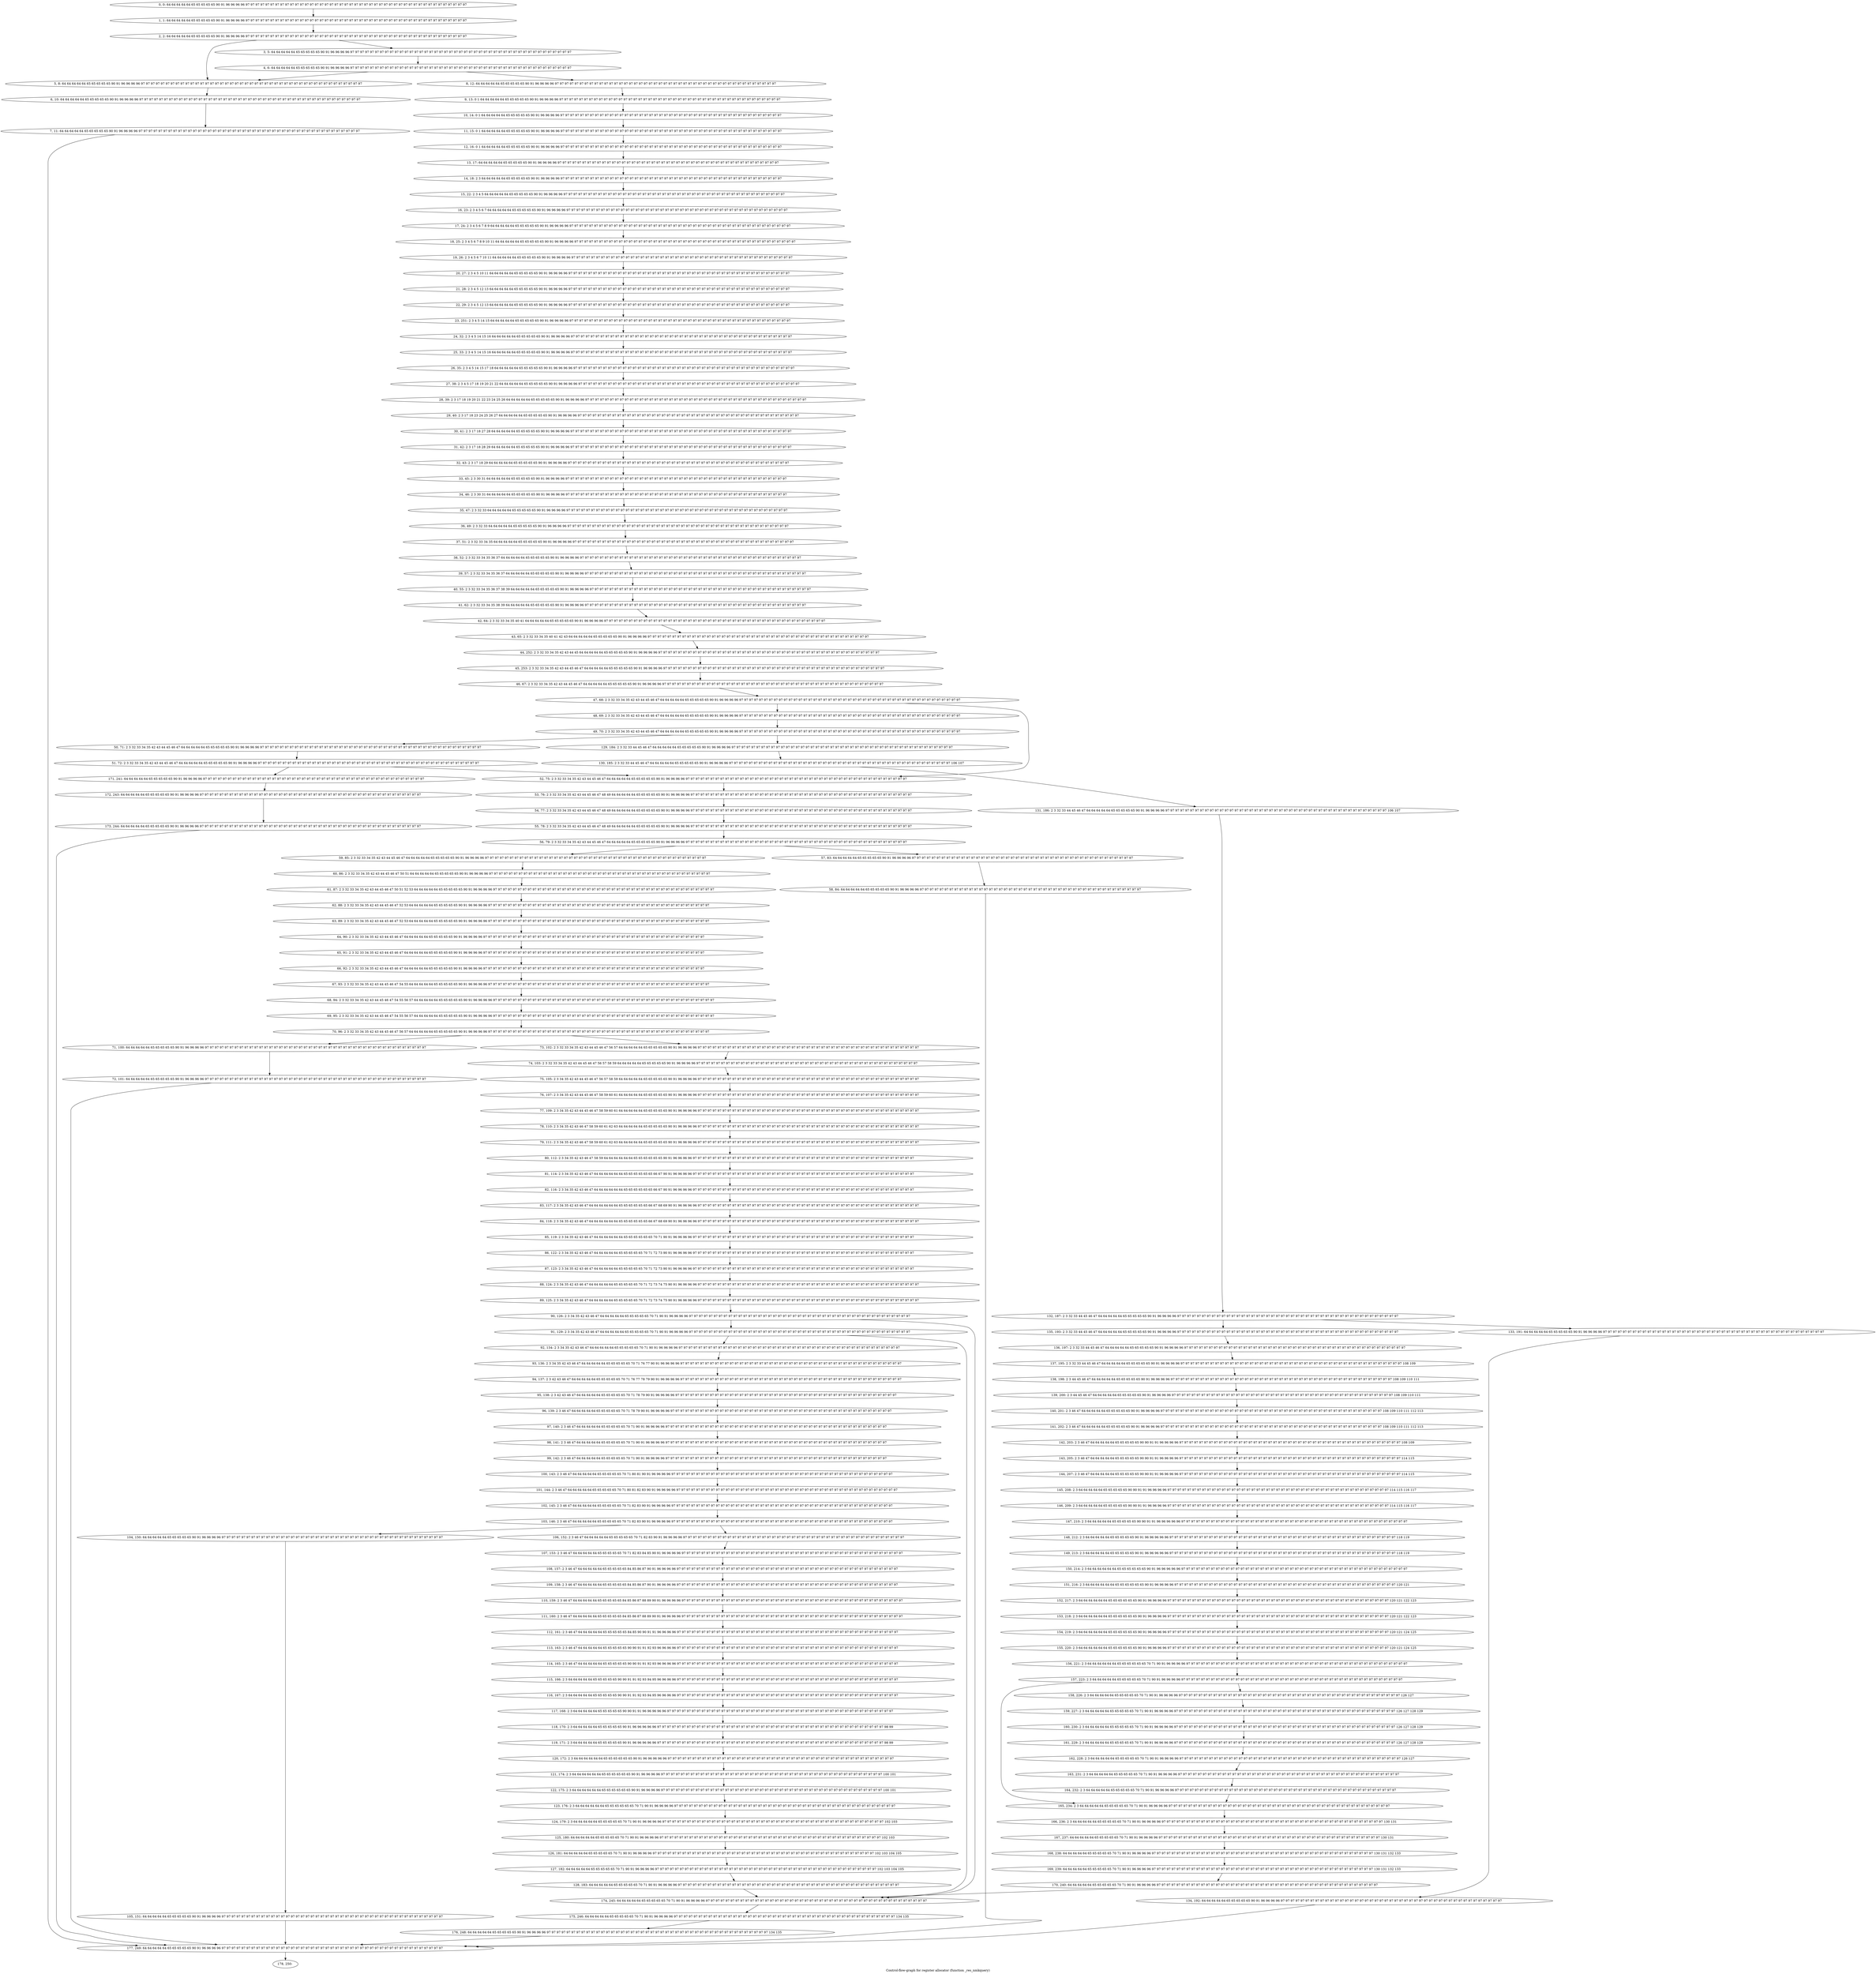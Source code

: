 digraph G {
graph [label="Control-flow-graph for register allocator (function _res_nmkquery)"]
0[label="0, 0: 64 64 64 64 64 65 65 65 65 65 90 91 96 96 96 96 97 97 97 97 97 97 97 97 97 97 97 97 97 97 97 97 97 97 97 97 97 97 97 97 97 97 97 97 97 97 97 97 97 97 97 97 97 97 97 97 97 97 97 97 97 "];
1[label="1, 1: 64 64 64 64 64 65 65 65 65 65 90 91 96 96 96 96 97 97 97 97 97 97 97 97 97 97 97 97 97 97 97 97 97 97 97 97 97 97 97 97 97 97 97 97 97 97 97 97 97 97 97 97 97 97 97 97 97 97 97 97 97 "];
2[label="2, 2: 64 64 64 64 64 65 65 65 65 65 90 91 96 96 96 96 97 97 97 97 97 97 97 97 97 97 97 97 97 97 97 97 97 97 97 97 97 97 97 97 97 97 97 97 97 97 97 97 97 97 97 97 97 97 97 97 97 97 97 97 97 "];
3[label="3, 5: 64 64 64 64 64 65 65 65 65 65 90 91 96 96 96 96 97 97 97 97 97 97 97 97 97 97 97 97 97 97 97 97 97 97 97 97 97 97 97 97 97 97 97 97 97 97 97 97 97 97 97 97 97 97 97 97 97 97 97 97 97 "];
4[label="4, 6: 64 64 64 64 64 65 65 65 65 65 90 91 96 96 96 96 97 97 97 97 97 97 97 97 97 97 97 97 97 97 97 97 97 97 97 97 97 97 97 97 97 97 97 97 97 97 97 97 97 97 97 97 97 97 97 97 97 97 97 97 97 "];
5[label="5, 8: 64 64 64 64 64 65 65 65 65 65 90 91 96 96 96 96 97 97 97 97 97 97 97 97 97 97 97 97 97 97 97 97 97 97 97 97 97 97 97 97 97 97 97 97 97 97 97 97 97 97 97 97 97 97 97 97 97 97 97 97 97 "];
6[label="6, 10: 64 64 64 64 64 65 65 65 65 65 90 91 96 96 96 96 97 97 97 97 97 97 97 97 97 97 97 97 97 97 97 97 97 97 97 97 97 97 97 97 97 97 97 97 97 97 97 97 97 97 97 97 97 97 97 97 97 97 97 97 97 "];
7[label="7, 11: 64 64 64 64 64 65 65 65 65 65 90 91 96 96 96 96 97 97 97 97 97 97 97 97 97 97 97 97 97 97 97 97 97 97 97 97 97 97 97 97 97 97 97 97 97 97 97 97 97 97 97 97 97 97 97 97 97 97 97 97 97 "];
8[label="8, 12: 64 64 64 64 64 65 65 65 65 65 90 91 96 96 96 96 97 97 97 97 97 97 97 97 97 97 97 97 97 97 97 97 97 97 97 97 97 97 97 97 97 97 97 97 97 97 97 97 97 97 97 97 97 97 97 97 97 97 97 97 97 "];
9[label="9, 13: 0 1 64 64 64 64 64 65 65 65 65 65 90 91 96 96 96 96 97 97 97 97 97 97 97 97 97 97 97 97 97 97 97 97 97 97 97 97 97 97 97 97 97 97 97 97 97 97 97 97 97 97 97 97 97 97 97 97 97 97 97 97 97 "];
10[label="10, 14: 0 1 64 64 64 64 64 65 65 65 65 65 90 91 96 96 96 96 97 97 97 97 97 97 97 97 97 97 97 97 97 97 97 97 97 97 97 97 97 97 97 97 97 97 97 97 97 97 97 97 97 97 97 97 97 97 97 97 97 97 97 97 97 "];
11[label="11, 15: 0 1 64 64 64 64 64 65 65 65 65 65 90 91 96 96 96 96 97 97 97 97 97 97 97 97 97 97 97 97 97 97 97 97 97 97 97 97 97 97 97 97 97 97 97 97 97 97 97 97 97 97 97 97 97 97 97 97 97 97 97 97 97 "];
12[label="12, 16: 0 1 64 64 64 64 64 65 65 65 65 65 90 91 96 96 96 96 97 97 97 97 97 97 97 97 97 97 97 97 97 97 97 97 97 97 97 97 97 97 97 97 97 97 97 97 97 97 97 97 97 97 97 97 97 97 97 97 97 97 97 97 97 "];
13[label="13, 17: 64 64 64 64 64 65 65 65 65 65 90 91 96 96 96 96 97 97 97 97 97 97 97 97 97 97 97 97 97 97 97 97 97 97 97 97 97 97 97 97 97 97 97 97 97 97 97 97 97 97 97 97 97 97 97 97 97 97 97 97 97 "];
14[label="14, 18: 2 3 64 64 64 64 64 65 65 65 65 65 90 91 96 96 96 96 97 97 97 97 97 97 97 97 97 97 97 97 97 97 97 97 97 97 97 97 97 97 97 97 97 97 97 97 97 97 97 97 97 97 97 97 97 97 97 97 97 97 97 97 97 "];
15[label="15, 22: 2 3 4 5 64 64 64 64 64 65 65 65 65 65 90 91 96 96 96 96 97 97 97 97 97 97 97 97 97 97 97 97 97 97 97 97 97 97 97 97 97 97 97 97 97 97 97 97 97 97 97 97 97 97 97 97 97 97 97 97 97 97 97 97 97 "];
16[label="16, 23: 2 3 4 5 6 7 64 64 64 64 64 65 65 65 65 65 90 91 96 96 96 96 97 97 97 97 97 97 97 97 97 97 97 97 97 97 97 97 97 97 97 97 97 97 97 97 97 97 97 97 97 97 97 97 97 97 97 97 97 97 97 97 97 97 97 97 97 "];
17[label="17, 24: 2 3 4 5 6 7 8 9 64 64 64 64 64 65 65 65 65 65 90 91 96 96 96 96 97 97 97 97 97 97 97 97 97 97 97 97 97 97 97 97 97 97 97 97 97 97 97 97 97 97 97 97 97 97 97 97 97 97 97 97 97 97 97 97 97 97 97 97 97 "];
18[label="18, 25: 2 3 4 5 6 7 8 9 10 11 64 64 64 64 64 65 65 65 65 65 90 91 96 96 96 96 97 97 97 97 97 97 97 97 97 97 97 97 97 97 97 97 97 97 97 97 97 97 97 97 97 97 97 97 97 97 97 97 97 97 97 97 97 97 97 97 97 97 97 97 97 "];
19[label="19, 26: 2 3 4 5 6 7 10 11 64 64 64 64 64 65 65 65 65 65 90 91 96 96 96 96 97 97 97 97 97 97 97 97 97 97 97 97 97 97 97 97 97 97 97 97 97 97 97 97 97 97 97 97 97 97 97 97 97 97 97 97 97 97 97 97 97 97 97 97 97 "];
20[label="20, 27: 2 3 4 5 10 11 64 64 64 64 64 65 65 65 65 65 90 91 96 96 96 96 97 97 97 97 97 97 97 97 97 97 97 97 97 97 97 97 97 97 97 97 97 97 97 97 97 97 97 97 97 97 97 97 97 97 97 97 97 97 97 97 97 97 97 97 97 "];
21[label="21, 28: 2 3 4 5 12 13 64 64 64 64 64 65 65 65 65 65 90 91 96 96 96 96 97 97 97 97 97 97 97 97 97 97 97 97 97 97 97 97 97 97 97 97 97 97 97 97 97 97 97 97 97 97 97 97 97 97 97 97 97 97 97 97 97 97 97 97 97 "];
22[label="22, 29: 2 3 4 5 12 13 64 64 64 64 64 65 65 65 65 65 90 91 96 96 96 96 97 97 97 97 97 97 97 97 97 97 97 97 97 97 97 97 97 97 97 97 97 97 97 97 97 97 97 97 97 97 97 97 97 97 97 97 97 97 97 97 97 97 97 97 97 "];
23[label="23, 251: 2 3 4 5 14 15 64 64 64 64 64 65 65 65 65 65 90 91 96 96 96 96 97 97 97 97 97 97 97 97 97 97 97 97 97 97 97 97 97 97 97 97 97 97 97 97 97 97 97 97 97 97 97 97 97 97 97 97 97 97 97 97 97 97 97 97 97 "];
24[label="24, 32: 2 3 4 5 14 15 16 64 64 64 64 64 65 65 65 65 65 90 91 96 96 96 96 97 97 97 97 97 97 97 97 97 97 97 97 97 97 97 97 97 97 97 97 97 97 97 97 97 97 97 97 97 97 97 97 97 97 97 97 97 97 97 97 97 97 97 97 97 "];
25[label="25, 33: 2 3 4 5 14 15 16 64 64 64 64 64 65 65 65 65 65 90 91 96 96 96 96 97 97 97 97 97 97 97 97 97 97 97 97 97 97 97 97 97 97 97 97 97 97 97 97 97 97 97 97 97 97 97 97 97 97 97 97 97 97 97 97 97 97 97 97 97 "];
26[label="26, 35: 2 3 4 5 14 15 17 18 64 64 64 64 64 65 65 65 65 65 90 91 96 96 96 96 97 97 97 97 97 97 97 97 97 97 97 97 97 97 97 97 97 97 97 97 97 97 97 97 97 97 97 97 97 97 97 97 97 97 97 97 97 97 97 97 97 97 97 97 97 "];
27[label="27, 38: 2 3 4 5 17 18 19 20 21 22 64 64 64 64 64 65 65 65 65 65 90 91 96 96 96 96 97 97 97 97 97 97 97 97 97 97 97 97 97 97 97 97 97 97 97 97 97 97 97 97 97 97 97 97 97 97 97 97 97 97 97 97 97 97 97 97 97 97 97 97 97 "];
28[label="28, 39: 2 3 17 18 19 20 21 22 23 24 25 26 64 64 64 64 64 65 65 65 65 65 90 91 96 96 96 96 97 97 97 97 97 97 97 97 97 97 97 97 97 97 97 97 97 97 97 97 97 97 97 97 97 97 97 97 97 97 97 97 97 97 97 97 97 97 97 97 97 97 97 97 97 "];
29[label="29, 40: 2 3 17 18 23 24 25 26 27 64 64 64 64 64 65 65 65 65 65 90 91 96 96 96 96 97 97 97 97 97 97 97 97 97 97 97 97 97 97 97 97 97 97 97 97 97 97 97 97 97 97 97 97 97 97 97 97 97 97 97 97 97 97 97 97 97 97 97 97 97 "];
30[label="30, 41: 2 3 17 18 27 28 64 64 64 64 64 65 65 65 65 65 90 91 96 96 96 96 97 97 97 97 97 97 97 97 97 97 97 97 97 97 97 97 97 97 97 97 97 97 97 97 97 97 97 97 97 97 97 97 97 97 97 97 97 97 97 97 97 97 97 97 97 "];
31[label="31, 42: 2 3 17 18 28 29 64 64 64 64 64 65 65 65 65 65 90 91 96 96 96 96 97 97 97 97 97 97 97 97 97 97 97 97 97 97 97 97 97 97 97 97 97 97 97 97 97 97 97 97 97 97 97 97 97 97 97 97 97 97 97 97 97 97 97 97 97 "];
32[label="32, 43: 2 3 17 18 29 64 64 64 64 64 65 65 65 65 65 90 91 96 96 96 96 97 97 97 97 97 97 97 97 97 97 97 97 97 97 97 97 97 97 97 97 97 97 97 97 97 97 97 97 97 97 97 97 97 97 97 97 97 97 97 97 97 97 97 97 97 "];
33[label="33, 45: 2 3 30 31 64 64 64 64 64 65 65 65 65 65 90 91 96 96 96 96 97 97 97 97 97 97 97 97 97 97 97 97 97 97 97 97 97 97 97 97 97 97 97 97 97 97 97 97 97 97 97 97 97 97 97 97 97 97 97 97 97 97 97 97 97 "];
34[label="34, 46: 2 3 30 31 64 64 64 64 64 65 65 65 65 65 90 91 96 96 96 96 97 97 97 97 97 97 97 97 97 97 97 97 97 97 97 97 97 97 97 97 97 97 97 97 97 97 97 97 97 97 97 97 97 97 97 97 97 97 97 97 97 97 97 97 97 "];
35[label="35, 47: 2 3 32 33 64 64 64 64 64 65 65 65 65 65 90 91 96 96 96 96 97 97 97 97 97 97 97 97 97 97 97 97 97 97 97 97 97 97 97 97 97 97 97 97 97 97 97 97 97 97 97 97 97 97 97 97 97 97 97 97 97 97 97 97 97 "];
36[label="36, 49: 2 3 32 33 64 64 64 64 64 65 65 65 65 65 90 91 96 96 96 96 97 97 97 97 97 97 97 97 97 97 97 97 97 97 97 97 97 97 97 97 97 97 97 97 97 97 97 97 97 97 97 97 97 97 97 97 97 97 97 97 97 97 97 97 97 "];
37[label="37, 51: 2 3 32 33 34 35 64 64 64 64 64 65 65 65 65 65 90 91 96 96 96 96 97 97 97 97 97 97 97 97 97 97 97 97 97 97 97 97 97 97 97 97 97 97 97 97 97 97 97 97 97 97 97 97 97 97 97 97 97 97 97 97 97 97 97 97 97 "];
38[label="38, 52: 2 3 32 33 34 35 36 37 64 64 64 64 64 65 65 65 65 65 90 91 96 96 96 96 97 97 97 97 97 97 97 97 97 97 97 97 97 97 97 97 97 97 97 97 97 97 97 97 97 97 97 97 97 97 97 97 97 97 97 97 97 97 97 97 97 97 97 97 97 "];
39[label="39, 57: 2 3 32 33 34 35 36 37 64 64 64 64 64 65 65 65 65 65 90 91 96 96 96 96 97 97 97 97 97 97 97 97 97 97 97 97 97 97 97 97 97 97 97 97 97 97 97 97 97 97 97 97 97 97 97 97 97 97 97 97 97 97 97 97 97 97 97 97 97 "];
40[label="40, 55: 2 3 32 33 34 35 36 37 38 39 64 64 64 64 64 65 65 65 65 65 90 91 96 96 96 96 97 97 97 97 97 97 97 97 97 97 97 97 97 97 97 97 97 97 97 97 97 97 97 97 97 97 97 97 97 97 97 97 97 97 97 97 97 97 97 97 97 97 97 97 97 "];
41[label="41, 62: 2 3 32 33 34 35 38 39 64 64 64 64 64 65 65 65 65 65 90 91 96 96 96 96 97 97 97 97 97 97 97 97 97 97 97 97 97 97 97 97 97 97 97 97 97 97 97 97 97 97 97 97 97 97 97 97 97 97 97 97 97 97 97 97 97 97 97 97 97 "];
42[label="42, 64: 2 3 32 33 34 35 40 41 64 64 64 64 64 65 65 65 65 65 90 91 96 96 96 96 97 97 97 97 97 97 97 97 97 97 97 97 97 97 97 97 97 97 97 97 97 97 97 97 97 97 97 97 97 97 97 97 97 97 97 97 97 97 97 97 97 97 97 97 97 "];
43[label="43, 65: 2 3 32 33 34 35 40 41 42 43 64 64 64 64 64 65 65 65 65 65 90 91 96 96 96 96 97 97 97 97 97 97 97 97 97 97 97 97 97 97 97 97 97 97 97 97 97 97 97 97 97 97 97 97 97 97 97 97 97 97 97 97 97 97 97 97 97 97 97 97 97 "];
44[label="44, 252: 2 3 32 33 34 35 42 43 44 45 64 64 64 64 64 65 65 65 65 65 90 91 96 96 96 96 97 97 97 97 97 97 97 97 97 97 97 97 97 97 97 97 97 97 97 97 97 97 97 97 97 97 97 97 97 97 97 97 97 97 97 97 97 97 97 97 97 97 97 97 97 "];
45[label="45, 253: 2 3 32 33 34 35 42 43 44 45 46 47 64 64 64 64 64 65 65 65 65 65 90 91 96 96 96 96 97 97 97 97 97 97 97 97 97 97 97 97 97 97 97 97 97 97 97 97 97 97 97 97 97 97 97 97 97 97 97 97 97 97 97 97 97 97 97 97 97 97 97 97 97 "];
46[label="46, 67: 2 3 32 33 34 35 42 43 44 45 46 47 64 64 64 64 64 65 65 65 65 65 90 91 96 96 96 96 97 97 97 97 97 97 97 97 97 97 97 97 97 97 97 97 97 97 97 97 97 97 97 97 97 97 97 97 97 97 97 97 97 97 97 97 97 97 97 97 97 97 97 97 97 "];
47[label="47, 68: 2 3 32 33 34 35 42 43 44 45 46 47 64 64 64 64 64 65 65 65 65 65 90 91 96 96 96 96 97 97 97 97 97 97 97 97 97 97 97 97 97 97 97 97 97 97 97 97 97 97 97 97 97 97 97 97 97 97 97 97 97 97 97 97 97 97 97 97 97 97 97 97 97 "];
48[label="48, 69: 2 3 32 33 34 35 42 43 44 45 46 47 64 64 64 64 64 65 65 65 65 65 90 91 96 96 96 96 97 97 97 97 97 97 97 97 97 97 97 97 97 97 97 97 97 97 97 97 97 97 97 97 97 97 97 97 97 97 97 97 97 97 97 97 97 97 97 97 97 97 97 97 97 "];
49[label="49, 70: 2 3 32 33 34 35 42 43 44 45 46 47 64 64 64 64 64 65 65 65 65 65 90 91 96 96 96 96 97 97 97 97 97 97 97 97 97 97 97 97 97 97 97 97 97 97 97 97 97 97 97 97 97 97 97 97 97 97 97 97 97 97 97 97 97 97 97 97 97 97 97 97 97 "];
50[label="50, 71: 2 3 32 33 34 35 42 43 44 45 46 47 64 64 64 64 64 65 65 65 65 65 90 91 96 96 96 96 97 97 97 97 97 97 97 97 97 97 97 97 97 97 97 97 97 97 97 97 97 97 97 97 97 97 97 97 97 97 97 97 97 97 97 97 97 97 97 97 97 97 97 97 97 "];
51[label="51, 72: 2 3 32 33 34 35 42 43 44 45 46 47 64 64 64 64 64 65 65 65 65 65 90 91 96 96 96 96 97 97 97 97 97 97 97 97 97 97 97 97 97 97 97 97 97 97 97 97 97 97 97 97 97 97 97 97 97 97 97 97 97 97 97 97 97 97 97 97 97 97 97 97 97 "];
52[label="52, 75: 2 3 32 33 34 35 42 43 44 45 46 47 64 64 64 64 64 65 65 65 65 65 90 91 96 96 96 96 97 97 97 97 97 97 97 97 97 97 97 97 97 97 97 97 97 97 97 97 97 97 97 97 97 97 97 97 97 97 97 97 97 97 97 97 97 97 97 97 97 97 97 97 97 "];
53[label="53, 76: 2 3 32 33 34 35 42 43 44 45 46 47 48 49 64 64 64 64 64 65 65 65 65 65 90 91 96 96 96 96 97 97 97 97 97 97 97 97 97 97 97 97 97 97 97 97 97 97 97 97 97 97 97 97 97 97 97 97 97 97 97 97 97 97 97 97 97 97 97 97 97 97 97 97 97 "];
54[label="54, 77: 2 3 32 33 34 35 42 43 44 45 46 47 48 49 64 64 64 64 64 65 65 65 65 65 90 91 96 96 96 96 97 97 97 97 97 97 97 97 97 97 97 97 97 97 97 97 97 97 97 97 97 97 97 97 97 97 97 97 97 97 97 97 97 97 97 97 97 97 97 97 97 97 97 97 97 "];
55[label="55, 78: 2 3 32 33 34 35 42 43 44 45 46 47 48 49 64 64 64 64 64 65 65 65 65 65 90 91 96 96 96 96 97 97 97 97 97 97 97 97 97 97 97 97 97 97 97 97 97 97 97 97 97 97 97 97 97 97 97 97 97 97 97 97 97 97 97 97 97 97 97 97 97 97 97 97 97 "];
56[label="56, 79: 2 3 32 33 34 35 42 43 44 45 46 47 64 64 64 64 64 65 65 65 65 65 90 91 96 96 96 96 97 97 97 97 97 97 97 97 97 97 97 97 97 97 97 97 97 97 97 97 97 97 97 97 97 97 97 97 97 97 97 97 97 97 97 97 97 97 97 97 97 97 97 97 97 "];
57[label="57, 83: 64 64 64 64 64 65 65 65 65 65 90 91 96 96 96 96 97 97 97 97 97 97 97 97 97 97 97 97 97 97 97 97 97 97 97 97 97 97 97 97 97 97 97 97 97 97 97 97 97 97 97 97 97 97 97 97 97 97 97 97 97 "];
58[label="58, 84: 64 64 64 64 64 65 65 65 65 65 90 91 96 96 96 96 97 97 97 97 97 97 97 97 97 97 97 97 97 97 97 97 97 97 97 97 97 97 97 97 97 97 97 97 97 97 97 97 97 97 97 97 97 97 97 97 97 97 97 97 97 "];
59[label="59, 85: 2 3 32 33 34 35 42 43 44 45 46 47 64 64 64 64 64 65 65 65 65 65 90 91 96 96 96 96 97 97 97 97 97 97 97 97 97 97 97 97 97 97 97 97 97 97 97 97 97 97 97 97 97 97 97 97 97 97 97 97 97 97 97 97 97 97 97 97 97 97 97 97 97 "];
60[label="60, 86: 2 3 32 33 34 35 42 43 44 45 46 47 50 51 64 64 64 64 64 65 65 65 65 65 90 91 96 96 96 96 97 97 97 97 97 97 97 97 97 97 97 97 97 97 97 97 97 97 97 97 97 97 97 97 97 97 97 97 97 97 97 97 97 97 97 97 97 97 97 97 97 97 97 97 97 "];
61[label="61, 87: 2 3 32 33 34 35 42 43 44 45 46 47 50 51 52 53 64 64 64 64 64 65 65 65 65 65 90 91 96 96 96 96 97 97 97 97 97 97 97 97 97 97 97 97 97 97 97 97 97 97 97 97 97 97 97 97 97 97 97 97 97 97 97 97 97 97 97 97 97 97 97 97 97 97 97 97 97 "];
62[label="62, 88: 2 3 32 33 34 35 42 43 44 45 46 47 52 53 64 64 64 64 64 65 65 65 65 65 90 91 96 96 96 96 97 97 97 97 97 97 97 97 97 97 97 97 97 97 97 97 97 97 97 97 97 97 97 97 97 97 97 97 97 97 97 97 97 97 97 97 97 97 97 97 97 97 97 97 97 "];
63[label="63, 89: 2 3 32 33 34 35 42 43 44 45 46 47 52 53 64 64 64 64 64 65 65 65 65 65 90 91 96 96 96 96 97 97 97 97 97 97 97 97 97 97 97 97 97 97 97 97 97 97 97 97 97 97 97 97 97 97 97 97 97 97 97 97 97 97 97 97 97 97 97 97 97 97 97 97 97 "];
64[label="64, 90: 2 3 32 33 34 35 42 43 44 45 46 47 64 64 64 64 64 65 65 65 65 65 90 91 96 96 96 96 97 97 97 97 97 97 97 97 97 97 97 97 97 97 97 97 97 97 97 97 97 97 97 97 97 97 97 97 97 97 97 97 97 97 97 97 97 97 97 97 97 97 97 97 97 "];
65[label="65, 91: 2 3 32 33 34 35 42 43 44 45 46 47 64 64 64 64 64 65 65 65 65 65 90 91 96 96 96 96 97 97 97 97 97 97 97 97 97 97 97 97 97 97 97 97 97 97 97 97 97 97 97 97 97 97 97 97 97 97 97 97 97 97 97 97 97 97 97 97 97 97 97 97 97 "];
66[label="66, 92: 2 3 32 33 34 35 42 43 44 45 46 47 64 64 64 64 64 65 65 65 65 65 90 91 96 96 96 96 97 97 97 97 97 97 97 97 97 97 97 97 97 97 97 97 97 97 97 97 97 97 97 97 97 97 97 97 97 97 97 97 97 97 97 97 97 97 97 97 97 97 97 97 97 "];
67[label="67, 93: 2 3 32 33 34 35 42 43 44 45 46 47 54 55 64 64 64 64 64 65 65 65 65 65 90 91 96 96 96 96 97 97 97 97 97 97 97 97 97 97 97 97 97 97 97 97 97 97 97 97 97 97 97 97 97 97 97 97 97 97 97 97 97 97 97 97 97 97 97 97 97 97 97 97 97 "];
68[label="68, 94: 2 3 32 33 34 35 42 43 44 45 46 47 54 55 56 57 64 64 64 64 64 65 65 65 65 65 90 91 96 96 96 96 97 97 97 97 97 97 97 97 97 97 97 97 97 97 97 97 97 97 97 97 97 97 97 97 97 97 97 97 97 97 97 97 97 97 97 97 97 97 97 97 97 97 97 97 97 "];
69[label="69, 95: 2 3 32 33 34 35 42 43 44 45 46 47 54 55 56 57 64 64 64 64 64 65 65 65 65 65 90 91 96 96 96 96 97 97 97 97 97 97 97 97 97 97 97 97 97 97 97 97 97 97 97 97 97 97 97 97 97 97 97 97 97 97 97 97 97 97 97 97 97 97 97 97 97 97 97 97 97 "];
70[label="70, 96: 2 3 32 33 34 35 42 43 44 45 46 47 56 57 64 64 64 64 64 65 65 65 65 65 90 91 96 96 96 96 97 97 97 97 97 97 97 97 97 97 97 97 97 97 97 97 97 97 97 97 97 97 97 97 97 97 97 97 97 97 97 97 97 97 97 97 97 97 97 97 97 97 97 97 97 "];
71[label="71, 100: 64 64 64 64 64 65 65 65 65 65 90 91 96 96 96 96 97 97 97 97 97 97 97 97 97 97 97 97 97 97 97 97 97 97 97 97 97 97 97 97 97 97 97 97 97 97 97 97 97 97 97 97 97 97 97 97 97 97 97 97 97 "];
72[label="72, 101: 64 64 64 64 64 65 65 65 65 65 90 91 96 96 96 96 97 97 97 97 97 97 97 97 97 97 97 97 97 97 97 97 97 97 97 97 97 97 97 97 97 97 97 97 97 97 97 97 97 97 97 97 97 97 97 97 97 97 97 97 97 "];
73[label="73, 102: 2 3 32 33 34 35 42 43 44 45 46 47 56 57 64 64 64 64 64 65 65 65 65 65 90 91 96 96 96 96 97 97 97 97 97 97 97 97 97 97 97 97 97 97 97 97 97 97 97 97 97 97 97 97 97 97 97 97 97 97 97 97 97 97 97 97 97 97 97 97 97 97 97 97 97 "];
74[label="74, 103: 2 3 32 33 34 35 42 43 44 45 46 47 56 57 58 59 64 64 64 64 64 65 65 65 65 65 90 91 96 96 96 96 97 97 97 97 97 97 97 97 97 97 97 97 97 97 97 97 97 97 97 97 97 97 97 97 97 97 97 97 97 97 97 97 97 97 97 97 97 97 97 97 97 97 97 97 97 "];
75[label="75, 105: 2 3 34 35 42 43 44 45 46 47 56 57 58 59 64 64 64 64 64 65 65 65 65 65 90 91 96 96 96 96 97 97 97 97 97 97 97 97 97 97 97 97 97 97 97 97 97 97 97 97 97 97 97 97 97 97 97 97 97 97 97 97 97 97 97 97 97 97 97 97 97 97 97 97 97 "];
76[label="76, 107: 2 3 34 35 42 43 44 45 46 47 58 59 60 61 64 64 64 64 64 65 65 65 65 65 90 91 96 96 96 96 97 97 97 97 97 97 97 97 97 97 97 97 97 97 97 97 97 97 97 97 97 97 97 97 97 97 97 97 97 97 97 97 97 97 97 97 97 97 97 97 97 97 97 97 97 "];
77[label="77, 109: 2 3 34 35 42 43 44 45 46 47 58 59 60 61 64 64 64 64 64 65 65 65 65 65 90 91 96 96 96 96 97 97 97 97 97 97 97 97 97 97 97 97 97 97 97 97 97 97 97 97 97 97 97 97 97 97 97 97 97 97 97 97 97 97 97 97 97 97 97 97 97 97 97 97 97 "];
78[label="78, 110: 2 3 34 35 42 43 46 47 58 59 60 61 62 63 64 64 64 64 64 65 65 65 65 65 90 91 96 96 96 96 97 97 97 97 97 97 97 97 97 97 97 97 97 97 97 97 97 97 97 97 97 97 97 97 97 97 97 97 97 97 97 97 97 97 97 97 97 97 97 97 97 97 97 97 97 "];
79[label="79, 111: 2 3 34 35 42 43 46 47 58 59 60 61 62 63 64 64 64 64 64 65 65 65 65 65 90 91 96 96 96 96 97 97 97 97 97 97 97 97 97 97 97 97 97 97 97 97 97 97 97 97 97 97 97 97 97 97 97 97 97 97 97 97 97 97 97 97 97 97 97 97 97 97 97 97 97 "];
80[label="80, 112: 2 3 34 35 42 43 46 47 58 59 64 64 64 64 64 64 65 65 65 65 65 65 90 91 96 96 96 96 97 97 97 97 97 97 97 97 97 97 97 97 97 97 97 97 97 97 97 97 97 97 97 97 97 97 97 97 97 97 97 97 97 97 97 97 97 97 97 97 97 97 97 97 97 "];
81[label="81, 114: 2 3 34 35 42 43 46 47 64 64 64 64 64 64 65 65 65 65 65 65 66 67 90 91 96 96 96 96 97 97 97 97 97 97 97 97 97 97 97 97 97 97 97 97 97 97 97 97 97 97 97 97 97 97 97 97 97 97 97 97 97 97 97 97 97 97 97 97 97 97 97 97 97 "];
82[label="82, 116: 2 3 34 35 42 43 46 47 64 64 64 64 64 64 65 65 65 65 65 65 66 67 90 91 96 96 96 96 97 97 97 97 97 97 97 97 97 97 97 97 97 97 97 97 97 97 97 97 97 97 97 97 97 97 97 97 97 97 97 97 97 97 97 97 97 97 97 97 97 97 97 97 97 "];
83[label="83, 117: 2 3 34 35 42 43 46 47 64 64 64 64 64 64 65 65 65 65 65 65 66 67 68 69 90 91 96 96 96 96 97 97 97 97 97 97 97 97 97 97 97 97 97 97 97 97 97 97 97 97 97 97 97 97 97 97 97 97 97 97 97 97 97 97 97 97 97 97 97 97 97 97 97 97 97 "];
84[label="84, 118: 2 3 34 35 42 43 46 47 64 64 64 64 64 64 65 65 65 65 65 65 66 67 68 69 90 91 96 96 96 96 97 97 97 97 97 97 97 97 97 97 97 97 97 97 97 97 97 97 97 97 97 97 97 97 97 97 97 97 97 97 97 97 97 97 97 97 97 97 97 97 97 97 97 97 97 "];
85[label="85, 119: 2 3 34 35 42 43 46 47 64 64 64 64 64 64 65 65 65 65 65 65 70 71 90 91 96 96 96 96 97 97 97 97 97 97 97 97 97 97 97 97 97 97 97 97 97 97 97 97 97 97 97 97 97 97 97 97 97 97 97 97 97 97 97 97 97 97 97 97 97 97 97 97 97 "];
86[label="86, 122: 2 3 34 35 42 43 46 47 64 64 64 64 64 65 65 65 65 65 70 71 72 73 90 91 96 96 96 96 97 97 97 97 97 97 97 97 97 97 97 97 97 97 97 97 97 97 97 97 97 97 97 97 97 97 97 97 97 97 97 97 97 97 97 97 97 97 97 97 97 97 97 97 97 "];
87[label="87, 123: 2 3 34 35 42 43 46 47 64 64 64 64 64 65 65 65 65 65 70 71 72 73 90 91 96 96 96 96 97 97 97 97 97 97 97 97 97 97 97 97 97 97 97 97 97 97 97 97 97 97 97 97 97 97 97 97 97 97 97 97 97 97 97 97 97 97 97 97 97 97 97 97 97 "];
88[label="88, 124: 2 3 34 35 42 43 46 47 64 64 64 64 64 65 65 65 65 65 70 71 72 73 74 75 90 91 96 96 96 96 97 97 97 97 97 97 97 97 97 97 97 97 97 97 97 97 97 97 97 97 97 97 97 97 97 97 97 97 97 97 97 97 97 97 97 97 97 97 97 97 97 97 97 97 97 "];
89[label="89, 125: 2 3 34 35 42 43 46 47 64 64 64 64 64 65 65 65 65 65 70 71 72 73 74 75 90 91 96 96 96 96 97 97 97 97 97 97 97 97 97 97 97 97 97 97 97 97 97 97 97 97 97 97 97 97 97 97 97 97 97 97 97 97 97 97 97 97 97 97 97 97 97 97 97 97 97 "];
90[label="90, 126: 2 3 34 35 42 43 46 47 64 64 64 64 64 65 65 65 65 65 70 71 90 91 96 96 96 96 97 97 97 97 97 97 97 97 97 97 97 97 97 97 97 97 97 97 97 97 97 97 97 97 97 97 97 97 97 97 97 97 97 97 97 97 97 97 97 97 97 97 97 97 97 "];
91[label="91, 129: 2 3 34 35 42 43 46 47 64 64 64 64 64 65 65 65 65 65 70 71 90 91 96 96 96 96 97 97 97 97 97 97 97 97 97 97 97 97 97 97 97 97 97 97 97 97 97 97 97 97 97 97 97 97 97 97 97 97 97 97 97 97 97 97 97 97 97 97 97 97 97 "];
92[label="92, 134: 2 3 34 35 42 43 46 47 64 64 64 64 64 65 65 65 65 65 70 71 90 91 96 96 96 96 97 97 97 97 97 97 97 97 97 97 97 97 97 97 97 97 97 97 97 97 97 97 97 97 97 97 97 97 97 97 97 97 97 97 97 97 97 97 97 97 97 97 97 97 97 "];
93[label="93, 136: 2 3 34 35 42 43 46 47 64 64 64 64 64 65 65 65 65 65 70 71 76 77 90 91 96 96 96 96 97 97 97 97 97 97 97 97 97 97 97 97 97 97 97 97 97 97 97 97 97 97 97 97 97 97 97 97 97 97 97 97 97 97 97 97 97 97 97 97 97 97 97 97 97 "];
94[label="94, 137: 2 3 42 43 46 47 64 64 64 64 64 65 65 65 65 65 70 71 76 77 78 79 90 91 96 96 96 96 97 97 97 97 97 97 97 97 97 97 97 97 97 97 97 97 97 97 97 97 97 97 97 97 97 97 97 97 97 97 97 97 97 97 97 97 97 97 97 97 97 97 97 97 97 "];
95[label="95, 138: 2 3 42 43 46 47 64 64 64 64 64 65 65 65 65 65 70 71 78 79 90 91 96 96 96 96 97 97 97 97 97 97 97 97 97 97 97 97 97 97 97 97 97 97 97 97 97 97 97 97 97 97 97 97 97 97 97 97 97 97 97 97 97 97 97 97 97 97 97 97 97 "];
96[label="96, 139: 2 3 46 47 64 64 64 64 64 65 65 65 65 65 70 71 78 79 90 91 96 96 96 96 97 97 97 97 97 97 97 97 97 97 97 97 97 97 97 97 97 97 97 97 97 97 97 97 97 97 97 97 97 97 97 97 97 97 97 97 97 97 97 97 97 97 97 97 97 "];
97[label="97, 140: 2 3 46 47 64 64 64 64 64 65 65 65 65 65 70 71 90 91 96 96 96 96 97 97 97 97 97 97 97 97 97 97 97 97 97 97 97 97 97 97 97 97 97 97 97 97 97 97 97 97 97 97 97 97 97 97 97 97 97 97 97 97 97 97 97 97 97 "];
98[label="98, 141: 2 3 46 47 64 64 64 64 64 65 65 65 65 65 70 71 90 91 96 96 96 96 97 97 97 97 97 97 97 97 97 97 97 97 97 97 97 97 97 97 97 97 97 97 97 97 97 97 97 97 97 97 97 97 97 97 97 97 97 97 97 97 97 97 97 97 97 "];
99[label="99, 142: 2 3 46 47 64 64 64 64 64 65 65 65 65 65 70 71 90 91 96 96 96 96 97 97 97 97 97 97 97 97 97 97 97 97 97 97 97 97 97 97 97 97 97 97 97 97 97 97 97 97 97 97 97 97 97 97 97 97 97 97 97 97 97 97 97 97 97 "];
100[label="100, 143: 2 3 46 47 64 64 64 64 64 65 65 65 65 65 70 71 80 81 90 91 96 96 96 96 97 97 97 97 97 97 97 97 97 97 97 97 97 97 97 97 97 97 97 97 97 97 97 97 97 97 97 97 97 97 97 97 97 97 97 97 97 97 97 97 97 97 97 97 97 "];
101[label="101, 144: 2 3 46 47 64 64 64 64 64 65 65 65 65 65 70 71 80 81 82 83 90 91 96 96 96 96 97 97 97 97 97 97 97 97 97 97 97 97 97 97 97 97 97 97 97 97 97 97 97 97 97 97 97 97 97 97 97 97 97 97 97 97 97 97 97 97 97 97 97 97 97 "];
102[label="102, 145: 2 3 46 47 64 64 64 64 64 65 65 65 65 65 70 71 82 83 90 91 96 96 96 96 97 97 97 97 97 97 97 97 97 97 97 97 97 97 97 97 97 97 97 97 97 97 97 97 97 97 97 97 97 97 97 97 97 97 97 97 97 97 97 97 97 97 97 97 97 "];
103[label="103, 146: 2 3 46 47 64 64 64 64 64 65 65 65 65 65 70 71 82 83 90 91 96 96 96 96 97 97 97 97 97 97 97 97 97 97 97 97 97 97 97 97 97 97 97 97 97 97 97 97 97 97 97 97 97 97 97 97 97 97 97 97 97 97 97 97 97 97 97 97 97 "];
104[label="104, 150: 64 64 64 64 64 65 65 65 65 65 90 91 96 96 96 96 97 97 97 97 97 97 97 97 97 97 97 97 97 97 97 97 97 97 97 97 97 97 97 97 97 97 97 97 97 97 97 97 97 97 97 97 97 97 97 97 97 97 97 97 97 "];
105[label="105, 151: 64 64 64 64 64 65 65 65 65 65 90 91 96 96 96 96 97 97 97 97 97 97 97 97 97 97 97 97 97 97 97 97 97 97 97 97 97 97 97 97 97 97 97 97 97 97 97 97 97 97 97 97 97 97 97 97 97 97 97 97 97 "];
106[label="106, 152: 2 3 46 47 64 64 64 64 64 65 65 65 65 65 70 71 82 83 90 91 96 96 96 96 97 97 97 97 97 97 97 97 97 97 97 97 97 97 97 97 97 97 97 97 97 97 97 97 97 97 97 97 97 97 97 97 97 97 97 97 97 97 97 97 97 97 97 97 97 "];
107[label="107, 153: 2 3 46 47 64 64 64 64 64 65 65 65 65 65 70 71 82 83 84 85 90 91 96 96 96 96 97 97 97 97 97 97 97 97 97 97 97 97 97 97 97 97 97 97 97 97 97 97 97 97 97 97 97 97 97 97 97 97 97 97 97 97 97 97 97 97 97 97 97 97 97 "];
108[label="108, 157: 2 3 46 47 64 64 64 64 64 65 65 65 65 65 84 85 86 87 90 91 96 96 96 96 97 97 97 97 97 97 97 97 97 97 97 97 97 97 97 97 97 97 97 97 97 97 97 97 97 97 97 97 97 97 97 97 97 97 97 97 97 97 97 97 97 97 97 97 97 "];
109[label="109, 158: 2 3 46 47 64 64 64 64 64 65 65 65 65 65 84 85 86 87 90 91 96 96 96 96 97 97 97 97 97 97 97 97 97 97 97 97 97 97 97 97 97 97 97 97 97 97 97 97 97 97 97 97 97 97 97 97 97 97 97 97 97 97 97 97 97 97 97 97 97 "];
110[label="110, 159: 2 3 46 47 64 64 64 64 64 65 65 65 65 65 84 85 86 87 88 89 90 91 96 96 96 96 97 97 97 97 97 97 97 97 97 97 97 97 97 97 97 97 97 97 97 97 97 97 97 97 97 97 97 97 97 97 97 97 97 97 97 97 97 97 97 97 97 97 97 97 97 "];
111[label="111, 160: 2 3 46 47 64 64 64 64 64 65 65 65 65 65 84 85 86 87 88 89 90 91 96 96 96 96 97 97 97 97 97 97 97 97 97 97 97 97 97 97 97 97 97 97 97 97 97 97 97 97 97 97 97 97 97 97 97 97 97 97 97 97 97 97 97 97 97 97 97 97 97 "];
112[label="112, 161: 2 3 46 47 64 64 64 64 64 65 65 65 65 65 84 85 90 90 91 91 96 96 96 96 97 97 97 97 97 97 97 97 97 97 97 97 97 97 97 97 97 97 97 97 97 97 97 97 97 97 97 97 97 97 97 97 97 97 97 97 97 97 97 97 97 97 97 97 97 "];
113[label="113, 163: 2 3 46 47 64 64 64 64 64 65 65 65 65 65 90 90 91 91 92 93 96 96 96 96 97 97 97 97 97 97 97 97 97 97 97 97 97 97 97 97 97 97 97 97 97 97 97 97 97 97 97 97 97 97 97 97 97 97 97 97 97 97 97 97 97 97 97 97 97 "];
114[label="114, 165: 2 3 46 47 64 64 64 64 64 65 65 65 65 65 90 90 91 91 92 93 96 96 96 96 97 97 97 97 97 97 97 97 97 97 97 97 97 97 97 97 97 97 97 97 97 97 97 97 97 97 97 97 97 97 97 97 97 97 97 97 97 97 97 97 97 97 97 97 97 "];
115[label="115, 166: 2 3 64 64 64 64 64 65 65 65 65 65 90 90 91 91 92 93 94 95 96 96 96 96 97 97 97 97 97 97 97 97 97 97 97 97 97 97 97 97 97 97 97 97 97 97 97 97 97 97 97 97 97 97 97 97 97 97 97 97 97 97 97 97 97 97 97 97 97 "];
116[label="116, 167: 2 3 64 64 64 64 64 65 65 65 65 65 90 90 91 91 92 93 94 95 96 96 96 96 97 97 97 97 97 97 97 97 97 97 97 97 97 97 97 97 97 97 97 97 97 97 97 97 97 97 97 97 97 97 97 97 97 97 97 97 97 97 97 97 97 97 97 97 97 "];
117[label="117, 168: 2 3 64 64 64 64 64 65 65 65 65 65 90 90 91 91 96 96 96 96 96 97 97 97 97 97 97 97 97 97 97 97 97 97 97 97 97 97 97 97 97 97 97 97 97 97 97 97 97 97 97 97 97 97 97 97 97 97 97 97 97 97 97 97 97 97 97 "];
118[label="118, 170: 2 3 64 64 64 64 64 65 65 65 65 65 90 91 96 96 96 96 96 97 97 97 97 97 97 97 97 97 97 97 97 97 97 97 97 97 97 97 97 97 97 97 97 97 97 97 97 97 97 97 97 97 97 97 97 97 97 97 97 97 97 97 97 97 97 98 99 "];
119[label="119, 171: 2 3 64 64 64 64 64 65 65 65 65 65 90 91 96 96 96 96 96 97 97 97 97 97 97 97 97 97 97 97 97 97 97 97 97 97 97 97 97 97 97 97 97 97 97 97 97 97 97 97 97 97 97 97 97 97 97 97 97 97 97 97 97 97 97 98 99 "];
120[label="120, 172: 2 3 64 64 64 64 64 64 65 65 65 65 65 65 90 91 96 96 96 96 96 97 97 97 97 97 97 97 97 97 97 97 97 97 97 97 97 97 97 97 97 97 97 97 97 97 97 97 97 97 97 97 97 97 97 97 97 97 97 97 97 97 97 97 97 97 97 "];
121[label="121, 174: 2 3 64 64 64 64 64 64 65 65 65 65 65 65 90 91 96 96 96 96 97 97 97 97 97 97 97 97 97 97 97 97 97 97 97 97 97 97 97 97 97 97 97 97 97 97 97 97 97 97 97 97 97 97 97 97 97 97 97 97 97 97 97 97 97 100 101 "];
122[label="122, 175: 2 3 64 64 64 64 64 64 65 65 65 65 65 65 90 91 96 96 96 96 97 97 97 97 97 97 97 97 97 97 97 97 97 97 97 97 97 97 97 97 97 97 97 97 97 97 97 97 97 97 97 97 97 97 97 97 97 97 97 97 97 97 97 97 97 100 101 "];
123[label="123, 176: 2 3 64 64 64 64 64 64 65 65 65 65 65 65 70 71 90 91 96 96 96 96 97 97 97 97 97 97 97 97 97 97 97 97 97 97 97 97 97 97 97 97 97 97 97 97 97 97 97 97 97 97 97 97 97 97 97 97 97 97 97 97 97 97 97 97 97 "];
124[label="124, 179: 2 3 64 64 64 64 64 65 65 65 65 65 70 71 90 91 96 96 96 96 97 97 97 97 97 97 97 97 97 97 97 97 97 97 97 97 97 97 97 97 97 97 97 97 97 97 97 97 97 97 97 97 97 97 97 97 97 97 97 97 97 97 97 97 97 102 103 "];
125[label="125, 180: 64 64 64 64 64 65 65 65 65 65 70 71 90 91 96 96 96 96 97 97 97 97 97 97 97 97 97 97 97 97 97 97 97 97 97 97 97 97 97 97 97 97 97 97 97 97 97 97 97 97 97 97 97 97 97 97 97 97 97 97 97 97 97 102 103 "];
126[label="126, 181: 64 64 64 64 64 65 65 65 65 65 70 71 90 91 96 96 96 96 97 97 97 97 97 97 97 97 97 97 97 97 97 97 97 97 97 97 97 97 97 97 97 97 97 97 97 97 97 97 97 97 97 97 97 97 97 97 97 97 97 97 97 97 97 102 103 104 105 "];
127[label="127, 182: 64 64 64 64 64 65 65 65 65 65 70 71 90 91 96 96 96 96 97 97 97 97 97 97 97 97 97 97 97 97 97 97 97 97 97 97 97 97 97 97 97 97 97 97 97 97 97 97 97 97 97 97 97 97 97 97 97 97 97 97 97 97 97 102 103 104 105 "];
128[label="128, 183: 64 64 64 64 64 65 65 65 65 65 70 71 90 91 96 96 96 96 97 97 97 97 97 97 97 97 97 97 97 97 97 97 97 97 97 97 97 97 97 97 97 97 97 97 97 97 97 97 97 97 97 97 97 97 97 97 97 97 97 97 97 97 97 "];
129[label="129, 184: 2 3 32 33 44 45 46 47 64 64 64 64 64 65 65 65 65 65 90 91 96 96 96 96 97 97 97 97 97 97 97 97 97 97 97 97 97 97 97 97 97 97 97 97 97 97 97 97 97 97 97 97 97 97 97 97 97 97 97 97 97 97 97 97 97 97 97 97 97 "];
130[label="130, 185: 2 3 32 33 44 45 46 47 64 64 64 64 64 65 65 65 65 65 90 91 96 96 96 96 97 97 97 97 97 97 97 97 97 97 97 97 97 97 97 97 97 97 97 97 97 97 97 97 97 97 97 97 97 97 97 97 97 97 97 97 97 97 97 97 97 97 97 97 97 106 107 "];
131[label="131, 186: 2 3 32 33 44 45 46 47 64 64 64 64 64 65 65 65 65 65 90 91 96 96 96 96 97 97 97 97 97 97 97 97 97 97 97 97 97 97 97 97 97 97 97 97 97 97 97 97 97 97 97 97 97 97 97 97 97 97 97 97 97 97 97 97 97 97 97 97 97 106 107 "];
132[label="132, 187: 2 3 32 33 44 45 46 47 64 64 64 64 64 65 65 65 65 65 90 91 96 96 96 96 97 97 97 97 97 97 97 97 97 97 97 97 97 97 97 97 97 97 97 97 97 97 97 97 97 97 97 97 97 97 97 97 97 97 97 97 97 97 97 97 97 97 97 97 97 "];
133[label="133, 191: 64 64 64 64 64 65 65 65 65 65 90 91 96 96 96 96 97 97 97 97 97 97 97 97 97 97 97 97 97 97 97 97 97 97 97 97 97 97 97 97 97 97 97 97 97 97 97 97 97 97 97 97 97 97 97 97 97 97 97 97 97 "];
134[label="134, 192: 64 64 64 64 64 65 65 65 65 65 90 91 96 96 96 96 97 97 97 97 97 97 97 97 97 97 97 97 97 97 97 97 97 97 97 97 97 97 97 97 97 97 97 97 97 97 97 97 97 97 97 97 97 97 97 97 97 97 97 97 97 "];
135[label="135, 193: 2 3 32 33 44 45 46 47 64 64 64 64 64 65 65 65 65 65 90 91 96 96 96 96 97 97 97 97 97 97 97 97 97 97 97 97 97 97 97 97 97 97 97 97 97 97 97 97 97 97 97 97 97 97 97 97 97 97 97 97 97 97 97 97 97 97 97 97 97 "];
136[label="136, 197: 2 3 32 33 44 45 46 47 64 64 64 64 64 65 65 65 65 65 90 91 96 96 96 96 97 97 97 97 97 97 97 97 97 97 97 97 97 97 97 97 97 97 97 97 97 97 97 97 97 97 97 97 97 97 97 97 97 97 97 97 97 97 97 97 97 97 97 97 97 "];
137[label="137, 195: 2 3 32 33 44 45 46 47 64 64 64 64 64 65 65 65 65 65 90 91 96 96 96 96 97 97 97 97 97 97 97 97 97 97 97 97 97 97 97 97 97 97 97 97 97 97 97 97 97 97 97 97 97 97 97 97 97 97 97 97 97 97 97 97 97 97 97 97 97 108 109 "];
138[label="138, 198: 2 3 44 45 46 47 64 64 64 64 64 65 65 65 65 65 90 91 96 96 96 96 97 97 97 97 97 97 97 97 97 97 97 97 97 97 97 97 97 97 97 97 97 97 97 97 97 97 97 97 97 97 97 97 97 97 97 97 97 97 97 97 97 97 97 97 97 108 109 110 111 "];
139[label="139, 200: 2 3 44 45 46 47 64 64 64 64 64 65 65 65 65 65 90 91 96 96 96 96 97 97 97 97 97 97 97 97 97 97 97 97 97 97 97 97 97 97 97 97 97 97 97 97 97 97 97 97 97 97 97 97 97 97 97 97 97 97 97 97 97 97 97 97 97 108 109 110 111 "];
140[label="140, 201: 2 3 46 47 64 64 64 64 64 65 65 65 65 65 90 91 96 96 96 96 97 97 97 97 97 97 97 97 97 97 97 97 97 97 97 97 97 97 97 97 97 97 97 97 97 97 97 97 97 97 97 97 97 97 97 97 97 97 97 97 97 97 97 97 97 108 109 110 111 112 113 "];
141[label="141, 202: 2 3 46 47 64 64 64 64 64 65 65 65 65 65 90 91 96 96 96 96 97 97 97 97 97 97 97 97 97 97 97 97 97 97 97 97 97 97 97 97 97 97 97 97 97 97 97 97 97 97 97 97 97 97 97 97 97 97 97 97 97 97 97 97 97 108 109 110 111 112 113 "];
142[label="142, 203: 2 3 46 47 64 64 64 64 64 65 65 65 65 65 90 90 91 91 96 96 96 96 97 97 97 97 97 97 97 97 97 97 97 97 97 97 97 97 97 97 97 97 97 97 97 97 97 97 97 97 97 97 97 97 97 97 97 97 97 97 97 97 97 97 97 97 97 108 109 "];
143[label="143, 205: 2 3 46 47 64 64 64 64 64 65 65 65 65 65 90 90 91 91 96 96 96 96 97 97 97 97 97 97 97 97 97 97 97 97 97 97 97 97 97 97 97 97 97 97 97 97 97 97 97 97 97 97 97 97 97 97 97 97 97 97 97 97 97 97 97 97 97 114 115 "];
144[label="144, 207: 2 3 46 47 64 64 64 64 64 65 65 65 65 65 90 90 91 91 96 96 96 96 97 97 97 97 97 97 97 97 97 97 97 97 97 97 97 97 97 97 97 97 97 97 97 97 97 97 97 97 97 97 97 97 97 97 97 97 97 97 97 97 97 97 97 97 97 114 115 "];
145[label="145, 208: 2 3 64 64 64 64 64 65 65 65 65 65 90 90 91 91 96 96 96 96 97 97 97 97 97 97 97 97 97 97 97 97 97 97 97 97 97 97 97 97 97 97 97 97 97 97 97 97 97 97 97 97 97 97 97 97 97 97 97 97 97 97 97 97 97 114 115 116 117 "];
146[label="146, 209: 2 3 64 64 64 64 64 65 65 65 65 65 90 90 91 91 96 96 96 96 97 97 97 97 97 97 97 97 97 97 97 97 97 97 97 97 97 97 97 97 97 97 97 97 97 97 97 97 97 97 97 97 97 97 97 97 97 97 97 97 97 97 97 97 97 114 115 116 117 "];
147[label="147, 210: 2 3 64 64 64 64 64 65 65 65 65 65 90 90 91 91 96 96 96 96 96 97 97 97 97 97 97 97 97 97 97 97 97 97 97 97 97 97 97 97 97 97 97 97 97 97 97 97 97 97 97 97 97 97 97 97 97 97 97 97 97 97 97 97 97 97 97 "];
148[label="148, 212: 2 3 64 64 64 64 64 65 65 65 65 65 90 91 96 96 96 96 96 97 97 97 97 97 97 97 97 97 97 97 97 97 97 97 97 97 97 97 97 97 97 97 97 97 97 97 97 97 97 97 97 97 97 97 97 97 97 97 97 97 97 97 97 97 97 118 119 "];
149[label="149, 213: 2 3 64 64 64 64 64 65 65 65 65 65 90 91 96 96 96 96 96 97 97 97 97 97 97 97 97 97 97 97 97 97 97 97 97 97 97 97 97 97 97 97 97 97 97 97 97 97 97 97 97 97 97 97 97 97 97 97 97 97 97 97 97 97 97 118 119 "];
150[label="150, 214: 2 3 64 64 64 64 64 64 65 65 65 65 65 65 90 91 96 96 96 96 96 97 97 97 97 97 97 97 97 97 97 97 97 97 97 97 97 97 97 97 97 97 97 97 97 97 97 97 97 97 97 97 97 97 97 97 97 97 97 97 97 97 97 97 97 97 97 "];
151[label="151, 216: 2 3 64 64 64 64 64 64 65 65 65 65 65 65 90 91 96 96 96 96 97 97 97 97 97 97 97 97 97 97 97 97 97 97 97 97 97 97 97 97 97 97 97 97 97 97 97 97 97 97 97 97 97 97 97 97 97 97 97 97 97 97 97 97 97 120 121 "];
152[label="152, 217: 2 3 64 64 64 64 64 64 65 65 65 65 65 65 90 91 96 96 96 96 97 97 97 97 97 97 97 97 97 97 97 97 97 97 97 97 97 97 97 97 97 97 97 97 97 97 97 97 97 97 97 97 97 97 97 97 97 97 97 97 97 97 97 97 97 120 121 122 123 "];
153[label="153, 218: 2 3 64 64 64 64 64 64 65 65 65 65 65 65 90 91 96 96 96 96 97 97 97 97 97 97 97 97 97 97 97 97 97 97 97 97 97 97 97 97 97 97 97 97 97 97 97 97 97 97 97 97 97 97 97 97 97 97 97 97 97 97 97 97 97 120 121 122 123 "];
154[label="154, 219: 2 3 64 64 64 64 64 64 65 65 65 65 65 65 90 91 96 96 96 96 97 97 97 97 97 97 97 97 97 97 97 97 97 97 97 97 97 97 97 97 97 97 97 97 97 97 97 97 97 97 97 97 97 97 97 97 97 97 97 97 97 97 97 97 97 120 121 124 125 "];
155[label="155, 220: 2 3 64 64 64 64 64 64 65 65 65 65 65 65 90 91 96 96 96 96 97 97 97 97 97 97 97 97 97 97 97 97 97 97 97 97 97 97 97 97 97 97 97 97 97 97 97 97 97 97 97 97 97 97 97 97 97 97 97 97 97 97 97 97 97 120 121 124 125 "];
156[label="156, 221: 2 3 64 64 64 64 64 64 65 65 65 65 65 65 70 71 90 91 96 96 96 96 97 97 97 97 97 97 97 97 97 97 97 97 97 97 97 97 97 97 97 97 97 97 97 97 97 97 97 97 97 97 97 97 97 97 97 97 97 97 97 97 97 97 97 97 97 "];
157[label="157, 223: 2 3 64 64 64 64 64 65 65 65 65 65 70 71 90 91 96 96 96 96 97 97 97 97 97 97 97 97 97 97 97 97 97 97 97 97 97 97 97 97 97 97 97 97 97 97 97 97 97 97 97 97 97 97 97 97 97 97 97 97 97 97 97 97 97 "];
158[label="158, 226: 2 3 64 64 64 64 64 65 65 65 65 65 70 71 90 91 96 96 96 96 97 97 97 97 97 97 97 97 97 97 97 97 97 97 97 97 97 97 97 97 97 97 97 97 97 97 97 97 97 97 97 97 97 97 97 97 97 97 97 97 97 97 97 97 97 126 127 "];
159[label="159, 227: 2 3 64 64 64 64 64 65 65 65 65 65 70 71 90 91 96 96 96 96 97 97 97 97 97 97 97 97 97 97 97 97 97 97 97 97 97 97 97 97 97 97 97 97 97 97 97 97 97 97 97 97 97 97 97 97 97 97 97 97 97 97 97 97 97 126 127 128 129 "];
160[label="160, 230: 2 3 64 64 64 64 64 65 65 65 65 65 70 71 90 91 96 96 96 96 97 97 97 97 97 97 97 97 97 97 97 97 97 97 97 97 97 97 97 97 97 97 97 97 97 97 97 97 97 97 97 97 97 97 97 97 97 97 97 97 97 97 97 97 97 126 127 128 129 "];
161[label="161, 229: 2 3 64 64 64 64 64 65 65 65 65 65 70 71 90 91 96 96 96 96 97 97 97 97 97 97 97 97 97 97 97 97 97 97 97 97 97 97 97 97 97 97 97 97 97 97 97 97 97 97 97 97 97 97 97 97 97 97 97 97 97 97 97 97 97 126 127 128 129 "];
162[label="162, 228: 2 3 64 64 64 64 64 65 65 65 65 65 70 71 90 91 96 96 96 96 97 97 97 97 97 97 97 97 97 97 97 97 97 97 97 97 97 97 97 97 97 97 97 97 97 97 97 97 97 97 97 97 97 97 97 97 97 97 97 97 97 97 97 97 97 126 127 "];
163[label="163, 231: 2 3 64 64 64 64 64 65 65 65 65 65 70 71 90 91 96 96 96 96 97 97 97 97 97 97 97 97 97 97 97 97 97 97 97 97 97 97 97 97 97 97 97 97 97 97 97 97 97 97 97 97 97 97 97 97 97 97 97 97 97 97 97 97 97 "];
164[label="164, 232: 2 3 64 64 64 64 64 65 65 65 65 65 70 71 90 91 96 96 96 96 97 97 97 97 97 97 97 97 97 97 97 97 97 97 97 97 97 97 97 97 97 97 97 97 97 97 97 97 97 97 97 97 97 97 97 97 97 97 97 97 97 97 97 97 97 "];
165[label="165, 234: 2 3 64 64 64 64 64 65 65 65 65 65 70 71 90 91 96 96 96 96 97 97 97 97 97 97 97 97 97 97 97 97 97 97 97 97 97 97 97 97 97 97 97 97 97 97 97 97 97 97 97 97 97 97 97 97 97 97 97 97 97 97 97 97 97 "];
166[label="166, 236: 2 3 64 64 64 64 64 65 65 65 65 65 70 71 90 91 96 96 96 96 97 97 97 97 97 97 97 97 97 97 97 97 97 97 97 97 97 97 97 97 97 97 97 97 97 97 97 97 97 97 97 97 97 97 97 97 97 97 97 97 97 97 97 97 97 130 131 "];
167[label="167, 237: 64 64 64 64 64 65 65 65 65 65 70 71 90 91 96 96 96 96 97 97 97 97 97 97 97 97 97 97 97 97 97 97 97 97 97 97 97 97 97 97 97 97 97 97 97 97 97 97 97 97 97 97 97 97 97 97 97 97 97 97 97 97 97 130 131 "];
168[label="168, 238: 64 64 64 64 64 65 65 65 65 65 70 71 90 91 96 96 96 96 97 97 97 97 97 97 97 97 97 97 97 97 97 97 97 97 97 97 97 97 97 97 97 97 97 97 97 97 97 97 97 97 97 97 97 97 97 97 97 97 97 97 97 97 97 130 131 132 133 "];
169[label="169, 239: 64 64 64 64 64 65 65 65 65 65 70 71 90 91 96 96 96 96 97 97 97 97 97 97 97 97 97 97 97 97 97 97 97 97 97 97 97 97 97 97 97 97 97 97 97 97 97 97 97 97 97 97 97 97 97 97 97 97 97 97 97 97 97 130 131 132 133 "];
170[label="170, 240: 64 64 64 64 64 65 65 65 65 65 70 71 90 91 96 96 96 96 97 97 97 97 97 97 97 97 97 97 97 97 97 97 97 97 97 97 97 97 97 97 97 97 97 97 97 97 97 97 97 97 97 97 97 97 97 97 97 97 97 97 97 97 97 "];
171[label="171, 241: 64 64 64 64 64 65 65 65 65 65 90 91 96 96 96 96 97 97 97 97 97 97 97 97 97 97 97 97 97 97 97 97 97 97 97 97 97 97 97 97 97 97 97 97 97 97 97 97 97 97 97 97 97 97 97 97 97 97 97 97 97 "];
172[label="172, 243: 64 64 64 64 64 65 65 65 65 65 90 91 96 96 96 96 97 97 97 97 97 97 97 97 97 97 97 97 97 97 97 97 97 97 97 97 97 97 97 97 97 97 97 97 97 97 97 97 97 97 97 97 97 97 97 97 97 97 97 97 97 "];
173[label="173, 244: 64 64 64 64 64 65 65 65 65 65 90 91 96 96 96 96 97 97 97 97 97 97 97 97 97 97 97 97 97 97 97 97 97 97 97 97 97 97 97 97 97 97 97 97 97 97 97 97 97 97 97 97 97 97 97 97 97 97 97 97 97 "];
174[label="174, 245: 64 64 64 64 64 65 65 65 65 65 70 71 90 91 96 96 96 96 97 97 97 97 97 97 97 97 97 97 97 97 97 97 97 97 97 97 97 97 97 97 97 97 97 97 97 97 97 97 97 97 97 97 97 97 97 97 97 97 97 97 97 97 97 "];
175[label="175, 246: 64 64 64 64 64 65 65 65 65 65 70 71 90 91 96 96 96 96 97 97 97 97 97 97 97 97 97 97 97 97 97 97 97 97 97 97 97 97 97 97 97 97 97 97 97 97 97 97 97 97 97 97 97 97 97 97 97 97 97 97 97 97 97 134 135 "];
176[label="176, 248: 64 64 64 64 64 65 65 65 65 65 90 91 96 96 96 96 97 97 97 97 97 97 97 97 97 97 97 97 97 97 97 97 97 97 97 97 97 97 97 97 97 97 97 97 97 97 97 97 97 97 97 97 97 97 97 97 97 97 97 97 97 134 135 "];
177[label="177, 249: 64 64 64 64 64 65 65 65 65 65 90 91 96 96 96 96 97 97 97 97 97 97 97 97 97 97 97 97 97 97 97 97 97 97 97 97 97 97 97 97 97 97 97 97 97 97 97 97 97 97 97 97 97 97 97 97 97 97 97 97 97 "];
178[label="178, 250: "];
0->1 ;
1->2 ;
2->3 ;
2->5 ;
3->4 ;
4->5 ;
4->8 ;
5->6 ;
6->7 ;
7->177 ;
8->9 ;
9->10 ;
10->11 ;
11->12 ;
12->13 ;
13->14 ;
14->15 ;
15->16 ;
16->17 ;
17->18 ;
18->19 ;
19->20 ;
20->21 ;
21->22 ;
22->23 ;
23->24 ;
24->25 ;
25->26 ;
26->27 ;
27->28 ;
28->29 ;
29->30 ;
30->31 ;
31->32 ;
32->33 ;
33->34 ;
34->35 ;
35->36 ;
36->37 ;
37->38 ;
38->39 ;
39->40 ;
40->41 ;
41->42 ;
42->43 ;
43->44 ;
44->45 ;
45->46 ;
46->47 ;
47->48 ;
47->52 ;
48->49 ;
49->50 ;
49->129 ;
50->51 ;
51->52 ;
51->171 ;
52->53 ;
53->54 ;
54->55 ;
55->56 ;
56->57 ;
56->59 ;
57->58 ;
58->177 ;
59->60 ;
60->61 ;
61->62 ;
62->63 ;
63->64 ;
64->65 ;
65->66 ;
66->67 ;
67->68 ;
68->69 ;
69->70 ;
70->71 ;
70->73 ;
71->72 ;
72->177 ;
73->74 ;
74->75 ;
75->76 ;
76->77 ;
77->78 ;
78->79 ;
79->80 ;
80->81 ;
81->82 ;
82->83 ;
83->84 ;
84->85 ;
85->86 ;
86->87 ;
87->88 ;
88->89 ;
89->90 ;
90->91 ;
90->174 ;
91->92 ;
91->174 ;
92->93 ;
93->94 ;
94->95 ;
95->96 ;
96->97 ;
97->98 ;
98->99 ;
99->100 ;
100->101 ;
101->102 ;
102->103 ;
103->104 ;
103->106 ;
104->105 ;
105->177 ;
106->107 ;
107->108 ;
108->109 ;
109->110 ;
110->111 ;
111->112 ;
112->113 ;
113->114 ;
114->115 ;
115->116 ;
116->117 ;
117->118 ;
118->119 ;
119->120 ;
120->121 ;
121->122 ;
122->123 ;
123->124 ;
124->125 ;
125->126 ;
126->127 ;
127->128 ;
128->174 ;
129->130 ;
130->131 ;
131->132 ;
132->133 ;
132->135 ;
133->134 ;
134->177 ;
135->136 ;
136->137 ;
137->138 ;
138->139 ;
139->140 ;
140->141 ;
141->142 ;
142->143 ;
143->144 ;
144->145 ;
145->146 ;
146->147 ;
147->148 ;
148->149 ;
149->150 ;
150->151 ;
151->152 ;
152->153 ;
153->154 ;
154->155 ;
155->156 ;
156->157 ;
157->158 ;
157->165 ;
158->159 ;
159->160 ;
160->161 ;
161->162 ;
162->163 ;
163->164 ;
164->165 ;
165->166 ;
166->167 ;
167->168 ;
168->169 ;
169->170 ;
170->174 ;
171->172 ;
172->173 ;
173->177 ;
174->175 ;
175->176 ;
176->177 ;
177->178 ;
}
